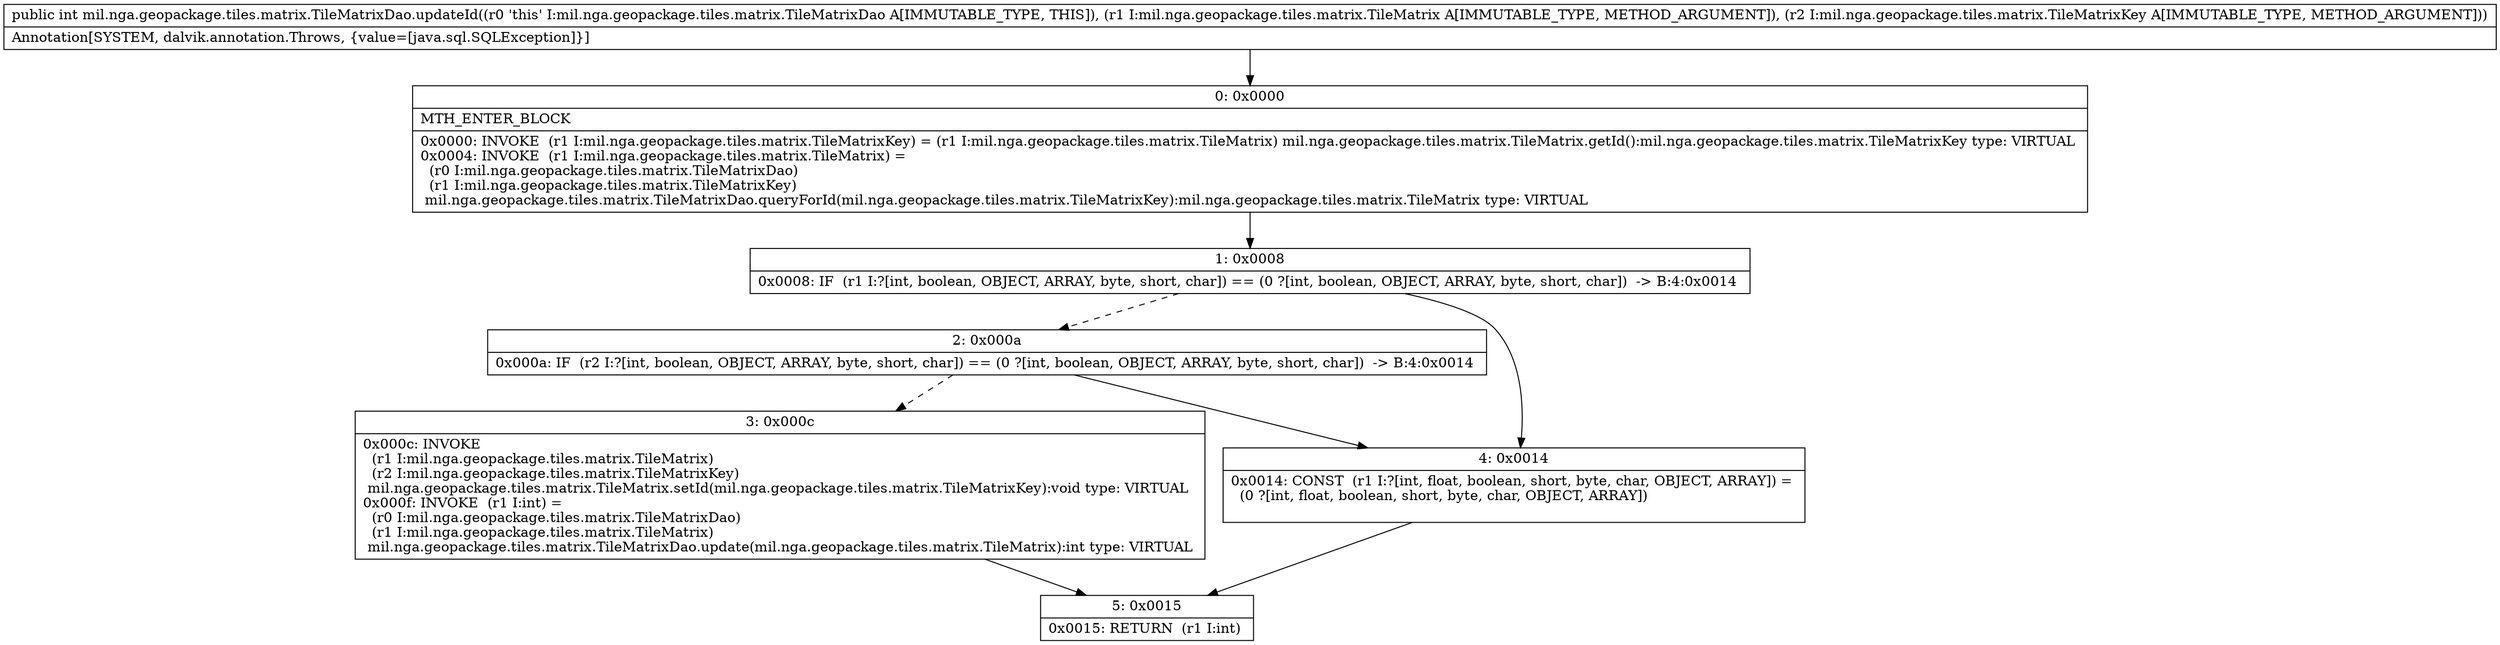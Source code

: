 digraph "CFG formil.nga.geopackage.tiles.matrix.TileMatrixDao.updateId(Lmil\/nga\/geopackage\/tiles\/matrix\/TileMatrix;Lmil\/nga\/geopackage\/tiles\/matrix\/TileMatrixKey;)I" {
Node_0 [shape=record,label="{0\:\ 0x0000|MTH_ENTER_BLOCK\l|0x0000: INVOKE  (r1 I:mil.nga.geopackage.tiles.matrix.TileMatrixKey) = (r1 I:mil.nga.geopackage.tiles.matrix.TileMatrix) mil.nga.geopackage.tiles.matrix.TileMatrix.getId():mil.nga.geopackage.tiles.matrix.TileMatrixKey type: VIRTUAL \l0x0004: INVOKE  (r1 I:mil.nga.geopackage.tiles.matrix.TileMatrix) = \l  (r0 I:mil.nga.geopackage.tiles.matrix.TileMatrixDao)\l  (r1 I:mil.nga.geopackage.tiles.matrix.TileMatrixKey)\l mil.nga.geopackage.tiles.matrix.TileMatrixDao.queryForId(mil.nga.geopackage.tiles.matrix.TileMatrixKey):mil.nga.geopackage.tiles.matrix.TileMatrix type: VIRTUAL \l}"];
Node_1 [shape=record,label="{1\:\ 0x0008|0x0008: IF  (r1 I:?[int, boolean, OBJECT, ARRAY, byte, short, char]) == (0 ?[int, boolean, OBJECT, ARRAY, byte, short, char])  \-\> B:4:0x0014 \l}"];
Node_2 [shape=record,label="{2\:\ 0x000a|0x000a: IF  (r2 I:?[int, boolean, OBJECT, ARRAY, byte, short, char]) == (0 ?[int, boolean, OBJECT, ARRAY, byte, short, char])  \-\> B:4:0x0014 \l}"];
Node_3 [shape=record,label="{3\:\ 0x000c|0x000c: INVOKE  \l  (r1 I:mil.nga.geopackage.tiles.matrix.TileMatrix)\l  (r2 I:mil.nga.geopackage.tiles.matrix.TileMatrixKey)\l mil.nga.geopackage.tiles.matrix.TileMatrix.setId(mil.nga.geopackage.tiles.matrix.TileMatrixKey):void type: VIRTUAL \l0x000f: INVOKE  (r1 I:int) = \l  (r0 I:mil.nga.geopackage.tiles.matrix.TileMatrixDao)\l  (r1 I:mil.nga.geopackage.tiles.matrix.TileMatrix)\l mil.nga.geopackage.tiles.matrix.TileMatrixDao.update(mil.nga.geopackage.tiles.matrix.TileMatrix):int type: VIRTUAL \l}"];
Node_4 [shape=record,label="{4\:\ 0x0014|0x0014: CONST  (r1 I:?[int, float, boolean, short, byte, char, OBJECT, ARRAY]) = \l  (0 ?[int, float, boolean, short, byte, char, OBJECT, ARRAY])\l \l}"];
Node_5 [shape=record,label="{5\:\ 0x0015|0x0015: RETURN  (r1 I:int) \l}"];
MethodNode[shape=record,label="{public int mil.nga.geopackage.tiles.matrix.TileMatrixDao.updateId((r0 'this' I:mil.nga.geopackage.tiles.matrix.TileMatrixDao A[IMMUTABLE_TYPE, THIS]), (r1 I:mil.nga.geopackage.tiles.matrix.TileMatrix A[IMMUTABLE_TYPE, METHOD_ARGUMENT]), (r2 I:mil.nga.geopackage.tiles.matrix.TileMatrixKey A[IMMUTABLE_TYPE, METHOD_ARGUMENT]))  | Annotation[SYSTEM, dalvik.annotation.Throws, \{value=[java.sql.SQLException]\}]\l}"];
MethodNode -> Node_0;
Node_0 -> Node_1;
Node_1 -> Node_2[style=dashed];
Node_1 -> Node_4;
Node_2 -> Node_3[style=dashed];
Node_2 -> Node_4;
Node_3 -> Node_5;
Node_4 -> Node_5;
}

